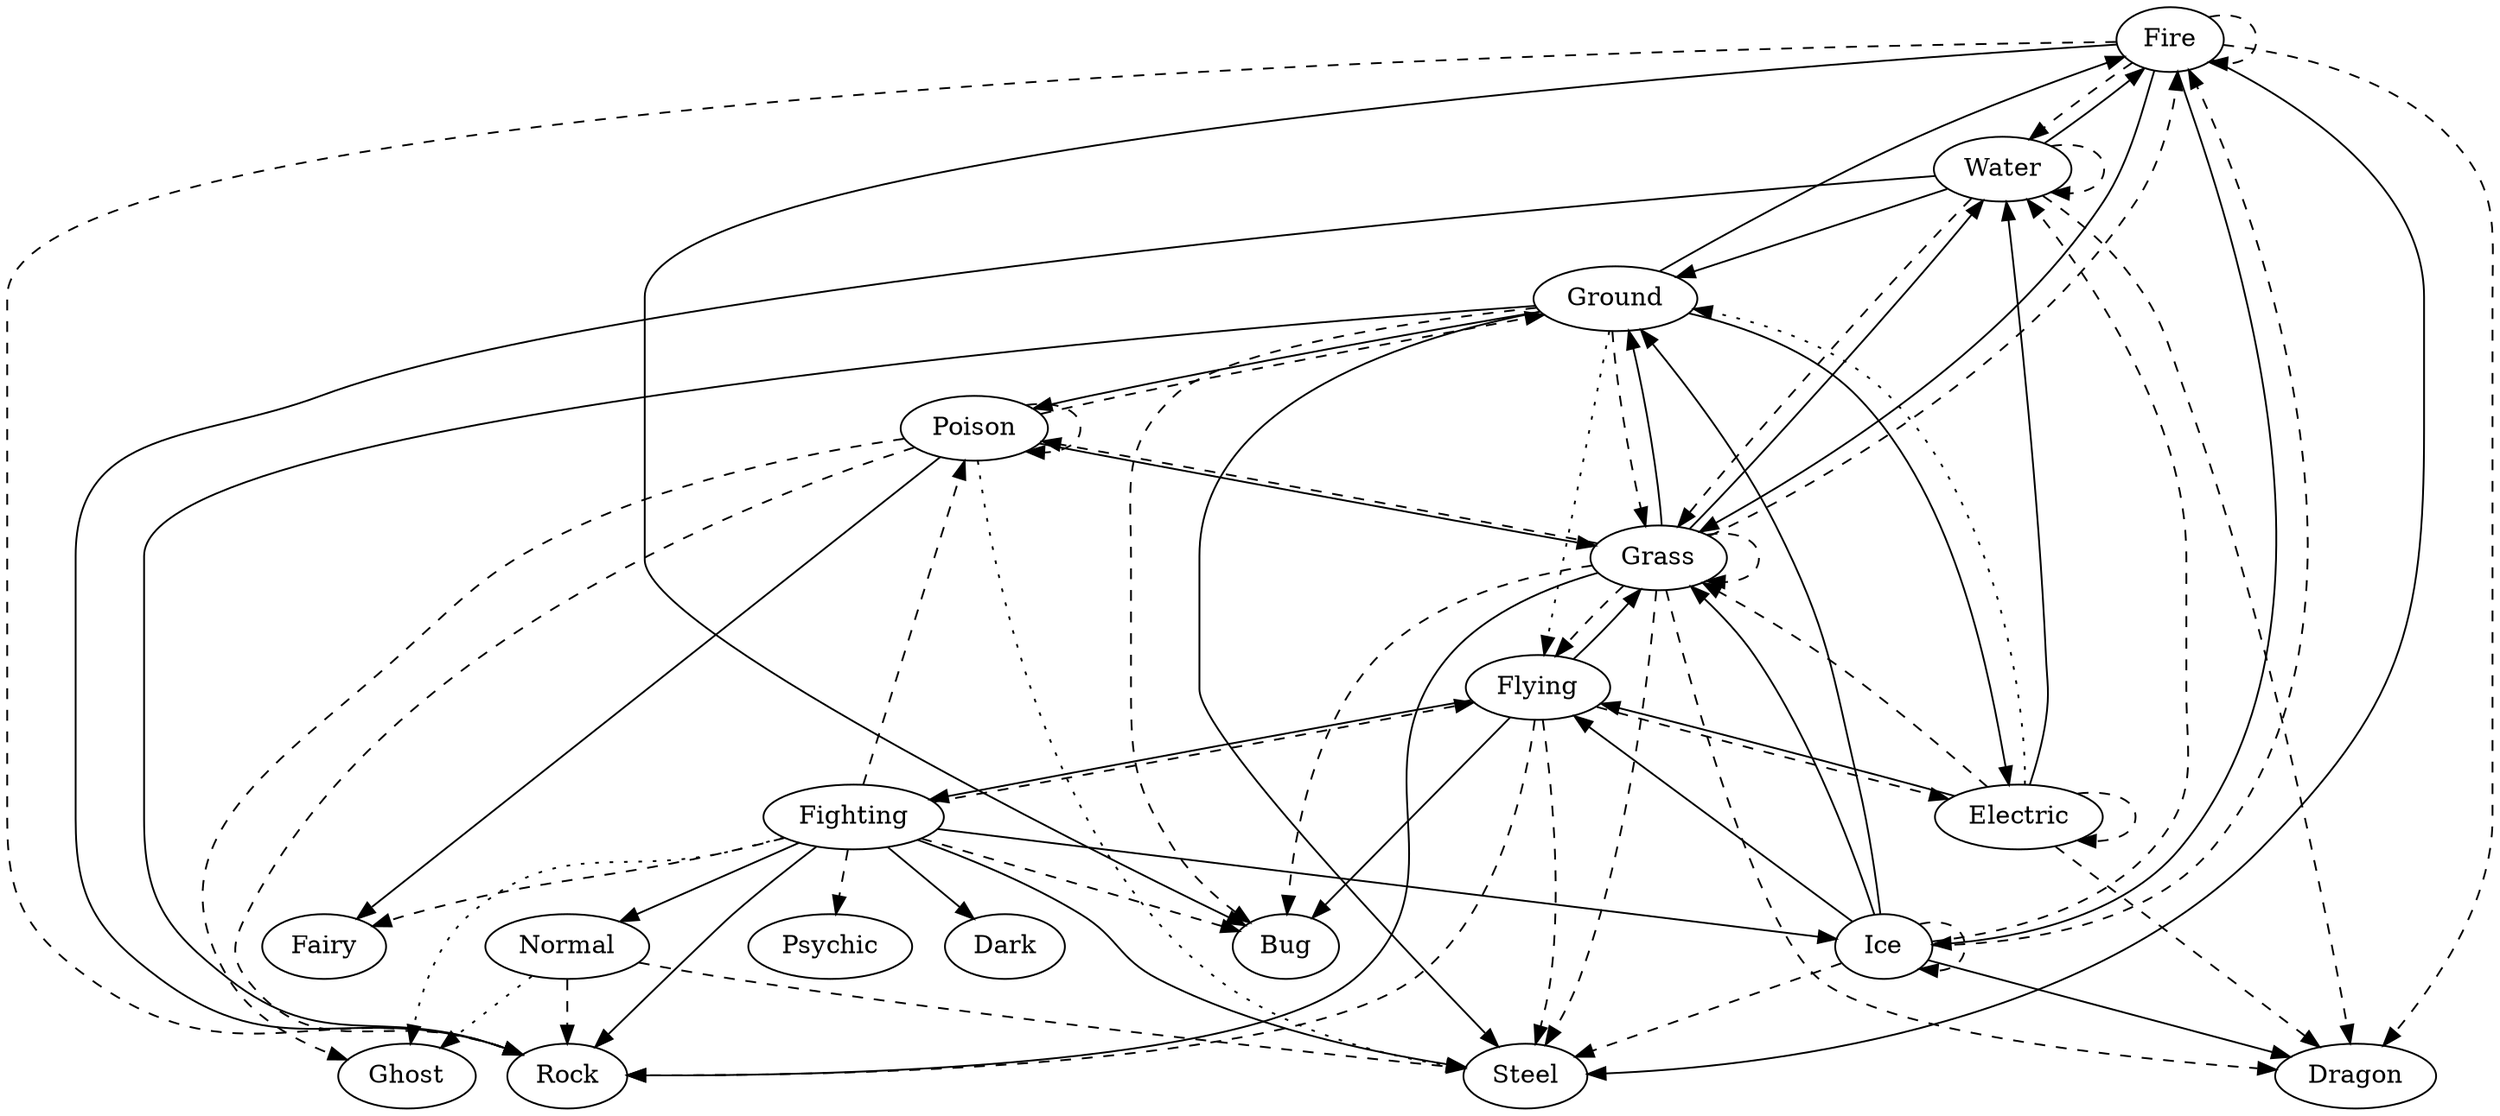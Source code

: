 digraph {
Normal -> { Rock Steel} [style=dashed]
Normal -> Ghost [style=dotted]
Fire -> { Fire Water Rock Dragon } [style=dashed]
Fire -> { Grass Ice Bug Steel }
Water -> { Fire Ground Rock }
Water -> { Water Grass Dragon } [style=dashed]
Electric -> { Water Flying }
Electric -> { Electric Grass Dragon } [style=dashed]
Electric -> { Ground } [style=dotted]
Grass -> { Water Ground Rock }
Grass -> { Fire Grass Poison Flying Bug Dragon Steel } [style=dashed]
Ice -> { Grass Ground Flying Dragon }
Ice -> { Fire Water Ice Steel } [style=dashed]
Fighting -> { Normal Ice Rock Dark Steel }
Fighting -> { Poison Flying Psychic Bug Fairy } [style=dashed]
Fighting -> { Ghost } [style=dotted]
Poison -> { Grass Fairy }
Poison -> { Poison Ground Rock Ghost } [style=dashed]
Poison -> { Steel } [style=dotted]
Ground -> { Fire Electric Poison Rock Steel }
Ground -> { Grass Bug } [style=dashed]
Ground -> { Flying } [style=dotted]
Flying -> { Grass Fighting Bug }
Flying -> { Electric Rock Steel } [style=dashed]
Psychic
Bug
Rock
Ghost
Dragon
Dark
Steel
Fairy
}
